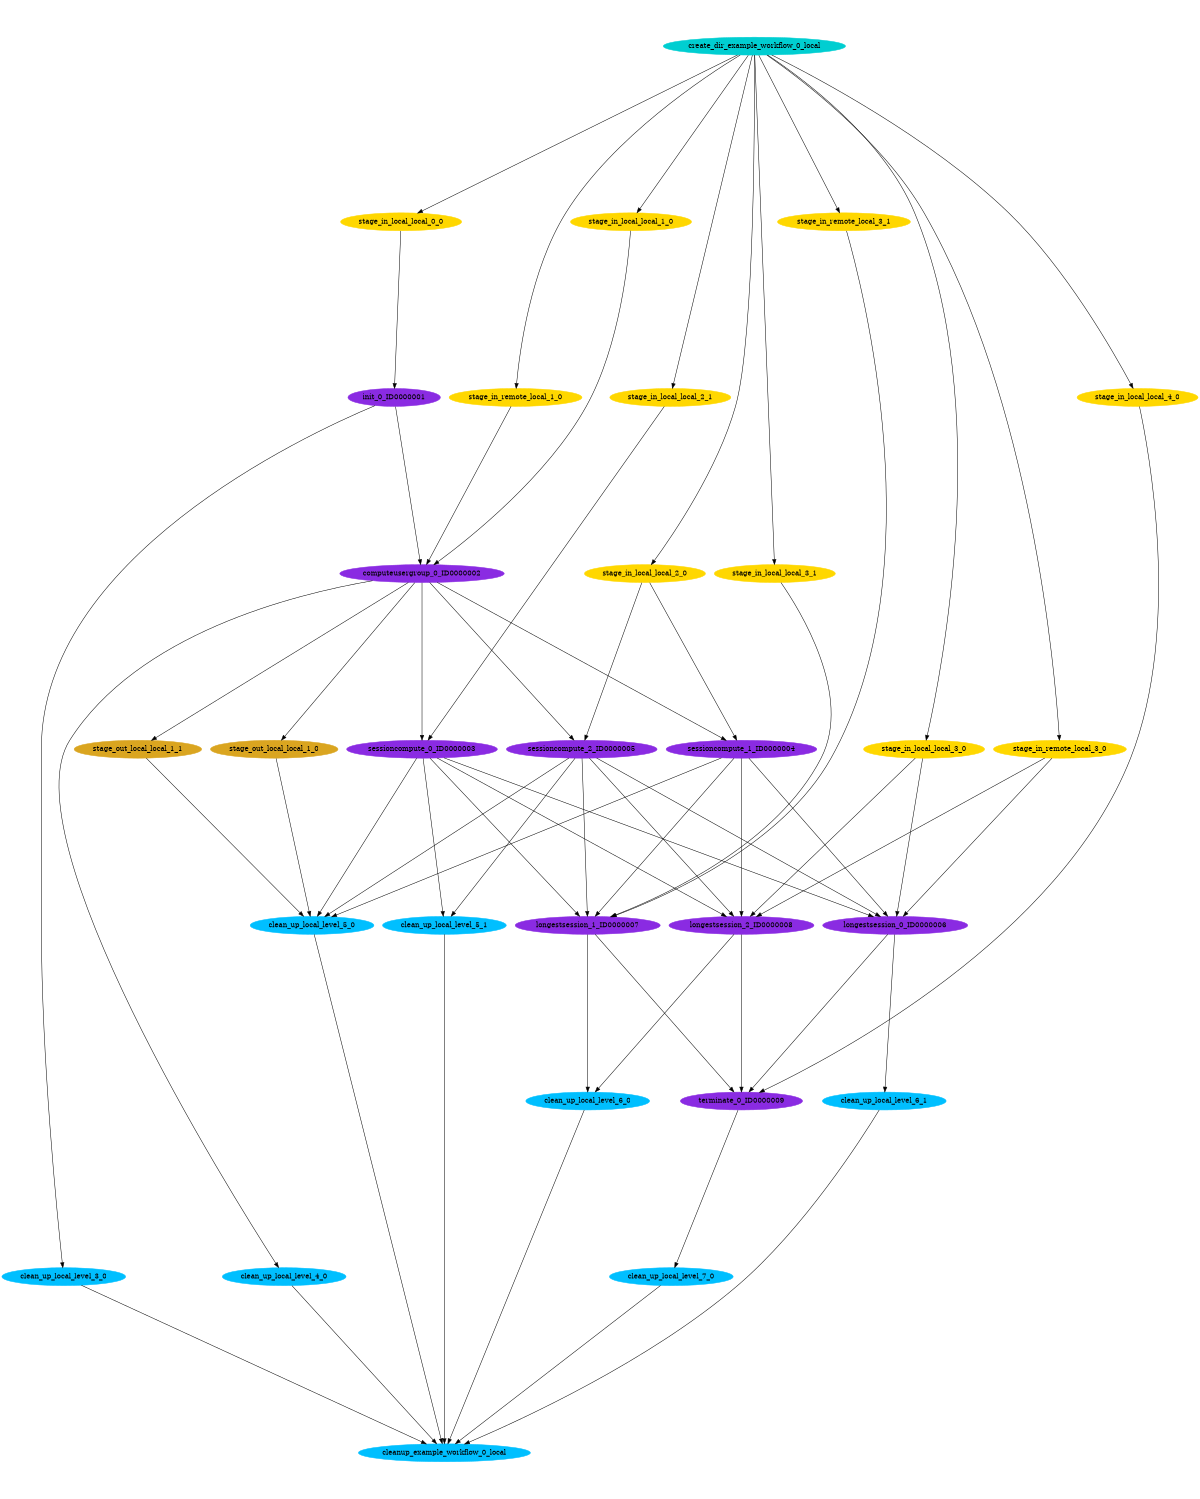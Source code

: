 digraph E {
size="8.0,10.0"
ratio=fill
node [shape=ellipse]
edge [arrowhead=normal, arrowsize=1.0]
	"clean_up_local_level_4_0" [color=deepskyblue,style=filled,label="clean_up_local_level_4_0"]
	"longestsession_1_ID0000007" [color=blueviolet,style=filled,label="longestsession_1_ID0000007"]
	"stage_out_local_local_1_0" [color=goldenrod,style=filled,label="stage_out_local_local_1_0"]
	"stage_out_local_local_1_1" [color=goldenrod,style=filled,label="stage_out_local_local_1_1"]
	"terminate_0_ID0000009" [color=blueviolet,style=filled,label="terminate_0_ID0000009"]
	"computeusergroup_0_ID0000002" [color=blueviolet,style=filled,label="computeusergroup_0_ID0000002"]
	"longestsession_0_ID0000006" [color=blueviolet,style=filled,label="longestsession_0_ID0000006"]
	"stage_in_local_local_4_0" [color=gold,style=filled,label="stage_in_local_local_4_0"]
	"clean_up_local_level_6_0" [color=deepskyblue,style=filled,label="clean_up_local_level_6_0"]
	"clean_up_local_level_6_1" [color=deepskyblue,style=filled,label="clean_up_local_level_6_1"]
	"clean_up_local_level_5_0" [color=deepskyblue,style=filled,label="clean_up_local_level_5_0"]
	"clean_up_local_level_5_1" [color=deepskyblue,style=filled,label="clean_up_local_level_5_1"]
	"stage_in_local_local_0_0" [color=gold,style=filled,label="stage_in_local_local_0_0"]
	"create_dir_example_workflow_0_local" [color=darkturquoise,style=filled,label="create_dir_example_workflow_0_local"]
	"init_0_ID0000001" [color=blueviolet,style=filled,label="init_0_ID0000001"]
	"clean_up_local_level_7_0" [color=deepskyblue,style=filled,label="clean_up_local_level_7_0"]
	"sessioncompute_0_ID0000003" [color=blueviolet,style=filled,label="sessioncompute_0_ID0000003"]
	"stage_in_local_local_2_0" [color=gold,style=filled,label="stage_in_local_local_2_0"]
	"stage_in_local_local_2_1" [color=gold,style=filled,label="stage_in_local_local_2_1"]
	"stage_in_remote_local_1_0" [color=gold,style=filled,label="stage_in_remote_local_1_0"]
	"stage_in_local_local_3_1" [color=gold,style=filled,label="stage_in_local_local_3_1"]
	"stage_in_local_local_3_0" [color=gold,style=filled,label="stage_in_local_local_3_0"]
	"longestsession_2_ID0000008" [color=blueviolet,style=filled,label="longestsession_2_ID0000008"]
	"sessioncompute_1_ID0000004" [color=blueviolet,style=filled,label="sessioncompute_1_ID0000004"]
	"clean_up_local_level_3_0" [color=deepskyblue,style=filled,label="clean_up_local_level_3_0"]
	"stage_in_local_local_1_0" [color=gold,style=filled,label="stage_in_local_local_1_0"]
	"cleanup_example_workflow_0_local" [color=deepskyblue,style=filled,label="cleanup_example_workflow_0_local"]
	"sessioncompute_2_ID0000005" [color=blueviolet,style=filled,label="sessioncompute_2_ID0000005"]
	"stage_in_remote_local_3_1" [color=gold,style=filled,label="stage_in_remote_local_3_1"]
	"stage_in_remote_local_3_0" [color=gold,style=filled,label="stage_in_remote_local_3_0"]

	"clean_up_local_level_4_0" -> "cleanup_example_workflow_0_local"
	"longestsession_1_ID0000007" -> "clean_up_local_level_6_0"
	"longestsession_1_ID0000007" -> "terminate_0_ID0000009"
	"stage_out_local_local_1_0" -> "clean_up_local_level_5_0"
	"stage_out_local_local_1_1" -> "clean_up_local_level_5_0"
	"terminate_0_ID0000009" -> "clean_up_local_level_7_0"
	"computeusergroup_0_ID0000002" -> "clean_up_local_level_4_0"
	"computeusergroup_0_ID0000002" -> "sessioncompute_1_ID0000004"
	"computeusergroup_0_ID0000002" -> "stage_out_local_local_1_0"
	"computeusergroup_0_ID0000002" -> "stage_out_local_local_1_1"
	"computeusergroup_0_ID0000002" -> "sessioncompute_0_ID0000003"
	"computeusergroup_0_ID0000002" -> "sessioncompute_2_ID0000005"
	"longestsession_0_ID0000006" -> "clean_up_local_level_6_1"
	"longestsession_0_ID0000006" -> "terminate_0_ID0000009"
	"stage_in_local_local_4_0" -> "terminate_0_ID0000009"
	"clean_up_local_level_6_0" -> "cleanup_example_workflow_0_local"
	"clean_up_local_level_6_1" -> "cleanup_example_workflow_0_local"
	"clean_up_local_level_5_0" -> "cleanup_example_workflow_0_local"
	"clean_up_local_level_5_1" -> "cleanup_example_workflow_0_local"
	"stage_in_local_local_0_0" -> "init_0_ID0000001"
	"create_dir_example_workflow_0_local" -> "stage_in_local_local_0_0"
	"create_dir_example_workflow_0_local" -> "stage_in_local_local_4_0"
	"create_dir_example_workflow_0_local" -> "stage_in_local_local_1_0"
	"create_dir_example_workflow_0_local" -> "stage_in_local_local_2_0"
	"create_dir_example_workflow_0_local" -> "stage_in_local_local_2_1"
	"create_dir_example_workflow_0_local" -> "stage_in_remote_local_1_0"
	"create_dir_example_workflow_0_local" -> "stage_in_local_local_3_1"
	"create_dir_example_workflow_0_local" -> "stage_in_local_local_3_0"
	"create_dir_example_workflow_0_local" -> "stage_in_remote_local_3_1"
	"create_dir_example_workflow_0_local" -> "stage_in_remote_local_3_0"
	"init_0_ID0000001" -> "clean_up_local_level_3_0"
	"init_0_ID0000001" -> "computeusergroup_0_ID0000002"
	"clean_up_local_level_7_0" -> "cleanup_example_workflow_0_local"
	"sessioncompute_0_ID0000003" -> "longestsession_2_ID0000008"
	"sessioncompute_0_ID0000003" -> "longestsession_1_ID0000007"
	"sessioncompute_0_ID0000003" -> "clean_up_local_level_5_0"
	"sessioncompute_0_ID0000003" -> "clean_up_local_level_5_1"
	"sessioncompute_0_ID0000003" -> "longestsession_0_ID0000006"
	"stage_in_local_local_2_0" -> "sessioncompute_1_ID0000004"
	"stage_in_local_local_2_0" -> "sessioncompute_2_ID0000005"
	"stage_in_local_local_2_1" -> "sessioncompute_0_ID0000003"
	"stage_in_remote_local_1_0" -> "computeusergroup_0_ID0000002"
	"stage_in_local_local_3_1" -> "longestsession_1_ID0000007"
	"stage_in_local_local_3_0" -> "longestsession_2_ID0000008"
	"stage_in_local_local_3_0" -> "longestsession_0_ID0000006"
	"longestsession_2_ID0000008" -> "clean_up_local_level_6_0"
	"longestsession_2_ID0000008" -> "terminate_0_ID0000009"
	"sessioncompute_1_ID0000004" -> "longestsession_2_ID0000008"
	"sessioncompute_1_ID0000004" -> "longestsession_1_ID0000007"
	"sessioncompute_1_ID0000004" -> "clean_up_local_level_5_0"
	"sessioncompute_1_ID0000004" -> "longestsession_0_ID0000006"
	"clean_up_local_level_3_0" -> "cleanup_example_workflow_0_local"
	"stage_in_local_local_1_0" -> "computeusergroup_0_ID0000002"
	"sessioncompute_2_ID0000005" -> "longestsession_2_ID0000008"
	"sessioncompute_2_ID0000005" -> "longestsession_1_ID0000007"
	"sessioncompute_2_ID0000005" -> "clean_up_local_level_5_0"
	"sessioncompute_2_ID0000005" -> "clean_up_local_level_5_1"
	"sessioncompute_2_ID0000005" -> "longestsession_0_ID0000006"
	"stage_in_remote_local_3_1" -> "longestsession_1_ID0000007"
	"stage_in_remote_local_3_0" -> "longestsession_2_ID0000008"
	"stage_in_remote_local_3_0" -> "longestsession_0_ID0000006"
}

